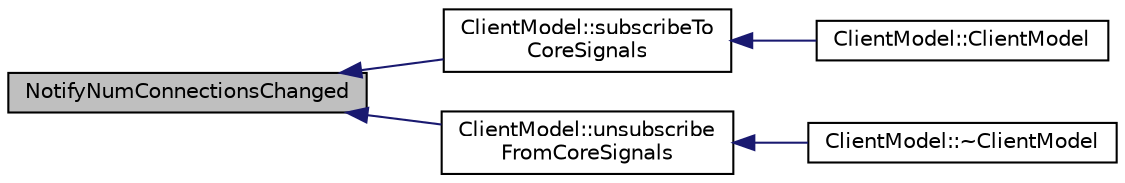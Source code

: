 digraph "NotifyNumConnectionsChanged"
{
  edge [fontname="Helvetica",fontsize="10",labelfontname="Helvetica",labelfontsize="10"];
  node [fontname="Helvetica",fontsize="10",shape=record];
  rankdir="LR";
  Node12 [label="NotifyNumConnectionsChanged",height=0.2,width=0.4,color="black", fillcolor="grey75", style="filled", fontcolor="black"];
  Node12 -> Node13 [dir="back",color="midnightblue",fontsize="10",style="solid",fontname="Helvetica"];
  Node13 [label="ClientModel::subscribeTo\lCoreSignals",height=0.2,width=0.4,color="black", fillcolor="white", style="filled",URL="$df/d25/class_client_model.html#af999175eeba51c30f7597efbe59640ca"];
  Node13 -> Node14 [dir="back",color="midnightblue",fontsize="10",style="solid",fontname="Helvetica"];
  Node14 [label="ClientModel::ClientModel",height=0.2,width=0.4,color="black", fillcolor="white", style="filled",URL="$df/d25/class_client_model.html#aec1d32d5dc8c094eba66036a19a22854"];
  Node12 -> Node15 [dir="back",color="midnightblue",fontsize="10",style="solid",fontname="Helvetica"];
  Node15 [label="ClientModel::unsubscribe\lFromCoreSignals",height=0.2,width=0.4,color="black", fillcolor="white", style="filled",URL="$df/d25/class_client_model.html#ad23e386af881b7091b7d7f00af1b2a18"];
  Node15 -> Node16 [dir="back",color="midnightblue",fontsize="10",style="solid",fontname="Helvetica"];
  Node16 [label="ClientModel::~ClientModel",height=0.2,width=0.4,color="black", fillcolor="white", style="filled",URL="$df/d25/class_client_model.html#ab20086c4e6220c59b8464ee0e3fbb9da"];
}
